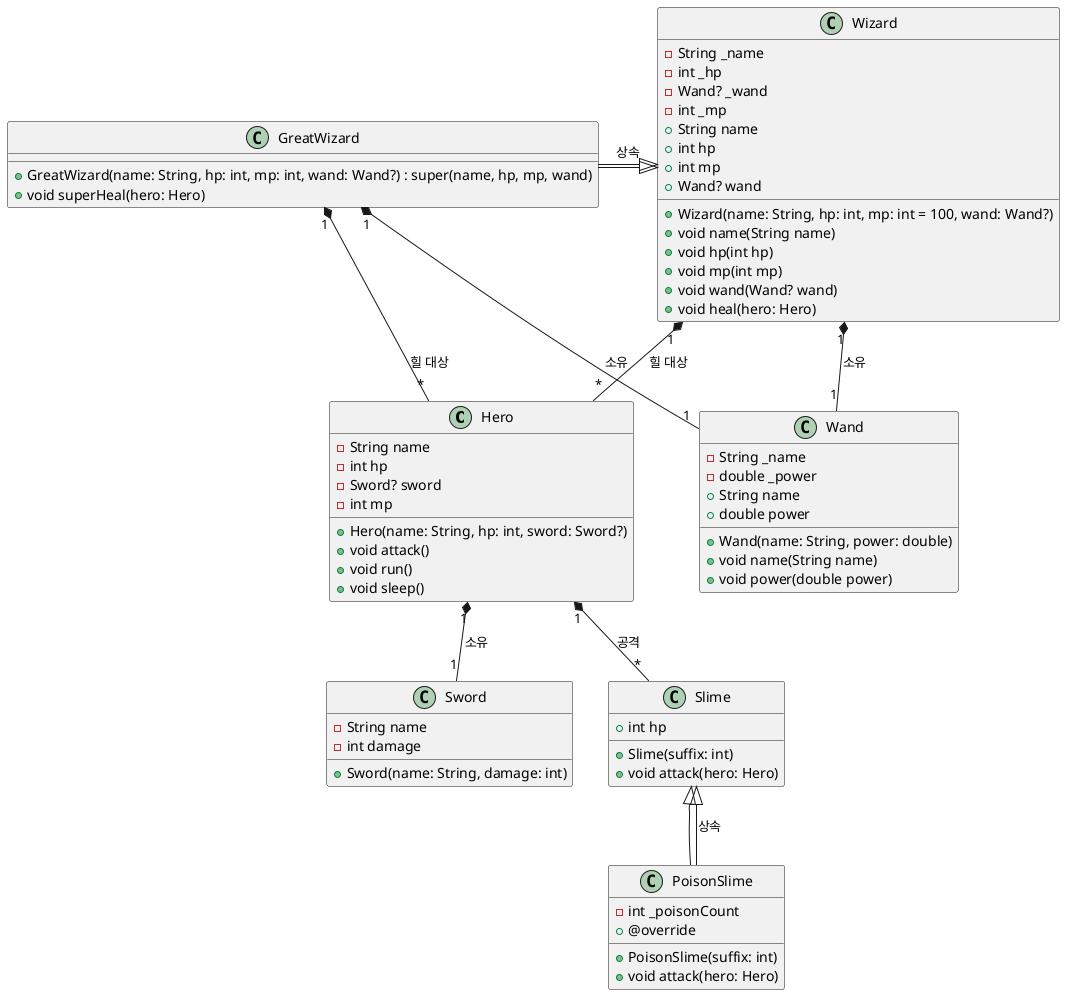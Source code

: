 @startuml

class Hero {
  - String name
  - int hp
  - Sword? sword
  - int mp
  + Hero(name: String, hp: int, sword: Sword?)
  + void attack()
  + void run()
  + void sleep()
}

class Sword {
  - String name
  - int damage
  + Sword(name: String, damage: int)
}

class Slime {
  + int hp
  + Slime(suffix: int)
  + void attack(hero: Hero)
}


class PoisonSlime extends Slime {
 - int _poisonCount
  + PoisonSlime(suffix: int)
  + @override
  + void attack(hero: Hero)
}


class Wizard {
  - String _name
  - int _hp
  - Wand? _wand
  - int _mp
  + Wizard(name: String, hp: int, mp: int = 100, wand: Wand?)
  + String name
  + int hp
  + int mp
  + Wand? wand
  + void name(String name)
  + void hp(int hp)
  + void mp(int mp)
  + void wand(Wand? wand)
  + void heal(hero: Hero)
}

class Wand {
  - String _name
  - double _power
  + Wand(name: String, power: double)
  + String name
  + double power
  + void name(String name)
  + void power(double power)
}



class GreatWizard extends Wizard {
 + GreatWizard(name: String, hp: int, mp: int, wand: Wand?) : super(name, hp, mp, wand)
 + void superHeal(hero: Hero)
}

' 관계 정의

Hero "1" *-- "1" Sword : 소유
Hero "1" *-- "*" Slime : 공격
Slime <|-- PoisonSlime : 상속
GreatWizard -|> Wizard : 상속
Wizard "1" *-- "1" Wand : 소유
Wizard "1" *-- "*" Hero : 힐 대상
GreatWizard "1" *-- "1" Wand : 소유
GreatWizard "1" *-- "*" Hero : 힐 대상


@enduml
